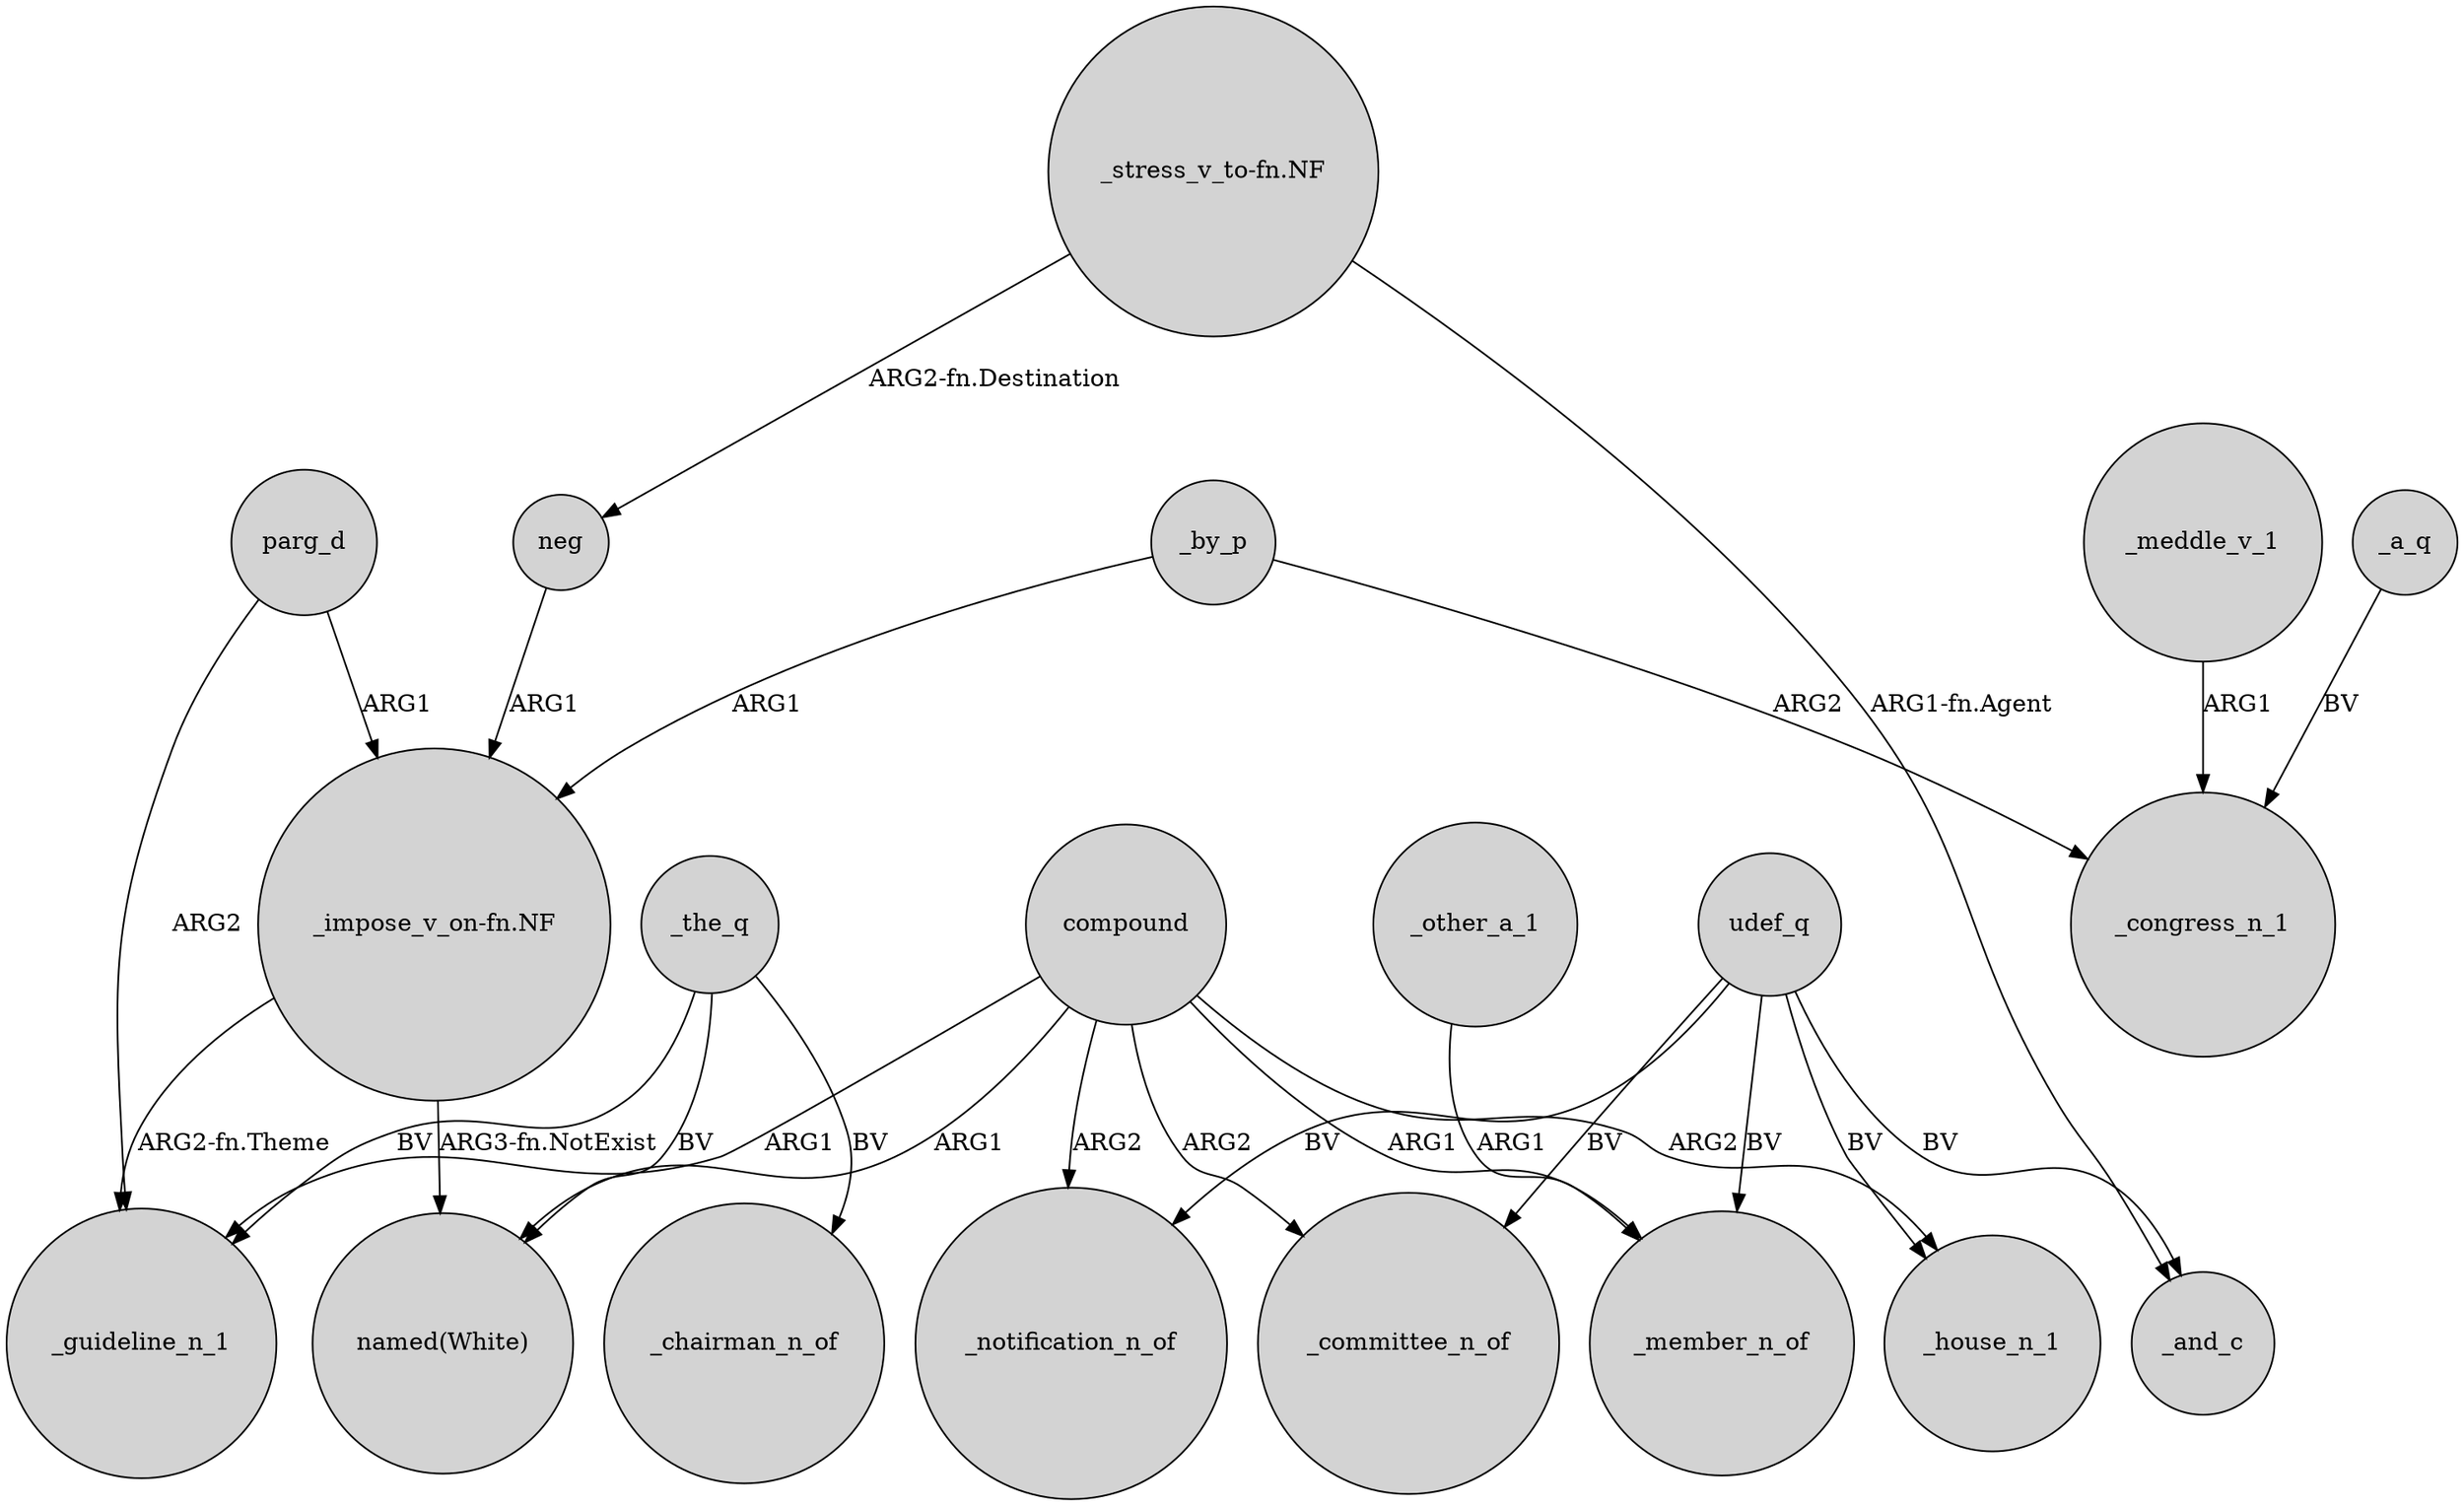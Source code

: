digraph {
	node [shape=circle style=filled]
	parg_d -> _guideline_n_1 [label=ARG2]
	_by_p -> "_impose_v_on-fn.NF" [label=ARG1]
	_other_a_1 -> _member_n_of [label=ARG1]
	parg_d -> "_impose_v_on-fn.NF" [label=ARG1]
	compound -> _house_n_1 [label=ARG2]
	_a_q -> _congress_n_1 [label=BV]
	neg -> "_impose_v_on-fn.NF" [label=ARG1]
	"_stress_v_to-fn.NF" -> _and_c [label="ARG1-fn.Agent"]
	udef_q -> _committee_n_of [label=BV]
	_by_p -> _congress_n_1 [label=ARG2]
	"_stress_v_to-fn.NF" -> neg [label="ARG2-fn.Destination"]
	udef_q -> _house_n_1 [label=BV]
	_the_q -> "named(White)" [label=BV]
	compound -> _committee_n_of [label=ARG2]
	_the_q -> _chairman_n_of [label=BV]
	udef_q -> _member_n_of [label=BV]
	"_impose_v_on-fn.NF" -> "named(White)" [label="ARG3-fn.NotExist"]
	_meddle_v_1 -> _congress_n_1 [label=ARG1]
	_the_q -> _guideline_n_1 [label=BV]
	compound -> _notification_n_of [label=ARG2]
	udef_q -> _notification_n_of [label=BV]
	compound -> _guideline_n_1 [label=ARG1]
	"_impose_v_on-fn.NF" -> _guideline_n_1 [label="ARG2-fn.Theme"]
	udef_q -> _and_c [label=BV]
	compound -> "named(White)" [label=ARG1]
	compound -> _member_n_of [label=ARG1]
}
